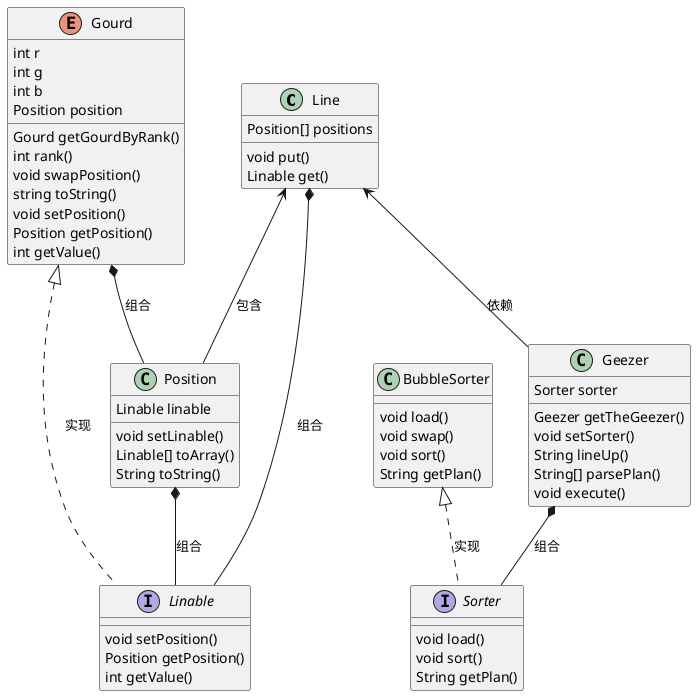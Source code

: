 @startuml

class Line {
    Position[] positions

    void put()
    Linable get()
}

class Position{
    Linable linable

    void setLinable()
    Linable[] toArray()
    String toString()
}

enum Gourd{
    int r
    int g
    int b
    Position position

    Gourd getGourdByRank()
    int rank()
    void swapPosition()
    string toString()
    void setPosition()
    Position getPosition()
    int getValue()
}

interface Linable {
    void setPosition()
    Position getPosition()
    int getValue()
}

class Geezer {
    Sorter sorter
    Geezer getTheGeezer()
    void setSorter()
    String lineUp()
    String[] parsePlan()
    void execute()
}

interface Sorter {
    void load()
    void sort()
    String getPlan()
}

class BubbleSorter {
    void load()
    void swap()
    void sort()
    String getPlan()
}

Gourd <|.. Linable : 实现
Gourd *-- Position : 组合 
Position *-- Linable : 组合
Line *-- Linable : 组合
Line <-- Position : 包含

Geezer *-- Sorter : 组合
BubbleSorter <|.. Sorter : 实现
Line <-- Geezer : 依赖
@enduml